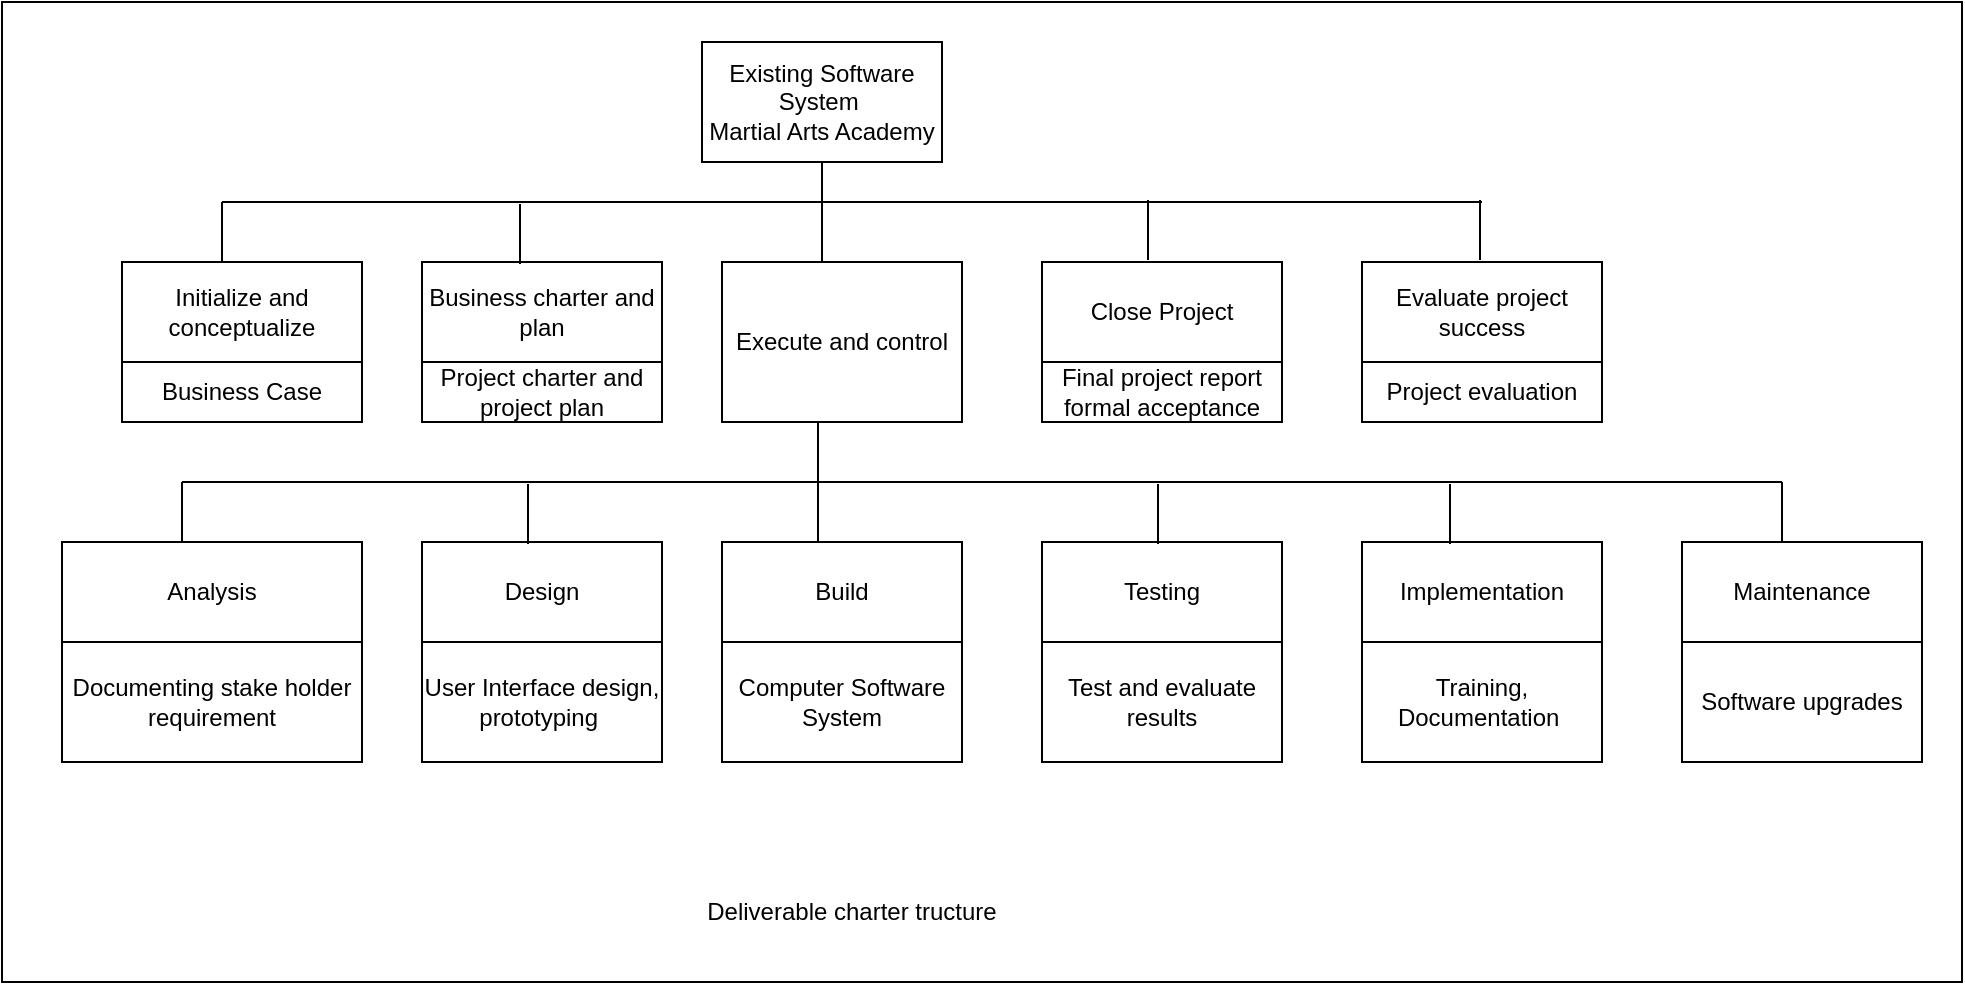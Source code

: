 <mxfile version="20.2.0" type="github">
  <diagram id="_v0U6XHrunSkltYkED8f" name="Page-1">
    <mxGraphModel dx="1422" dy="754" grid="1" gridSize="10" guides="1" tooltips="1" connect="1" arrows="1" fold="1" page="1" pageScale="1" pageWidth="850" pageHeight="1100" math="0" shadow="0">
      <root>
        <mxCell id="0" />
        <mxCell id="1" parent="0" />
        <mxCell id="Sih1Pf5mhUMgSErxuZL1-40" value="" style="rounded=0;whiteSpace=wrap;html=1;" parent="1" vertex="1">
          <mxGeometry x="30" y="120" width="980" height="490" as="geometry" />
        </mxCell>
        <mxCell id="Sih1Pf5mhUMgSErxuZL1-1" value="Existing Software System&amp;nbsp;&lt;br&gt;Martial Arts Academy" style="rounded=0;whiteSpace=wrap;html=1;" parent="1" vertex="1">
          <mxGeometry x="380" y="140" width="120" height="60" as="geometry" />
        </mxCell>
        <mxCell id="Sih1Pf5mhUMgSErxuZL1-2" value="Initialize and conceptualize" style="rounded=0;whiteSpace=wrap;html=1;" parent="1" vertex="1">
          <mxGeometry x="90" y="250" width="120" height="50" as="geometry" />
        </mxCell>
        <mxCell id="Sih1Pf5mhUMgSErxuZL1-4" value="Business Case" style="rounded=0;whiteSpace=wrap;html=1;" parent="1" vertex="1">
          <mxGeometry x="90" y="300" width="120" height="30" as="geometry" />
        </mxCell>
        <mxCell id="Sih1Pf5mhUMgSErxuZL1-6" value="Business charter and plan" style="rounded=0;whiteSpace=wrap;html=1;" parent="1" vertex="1">
          <mxGeometry x="240" y="250" width="120" height="50" as="geometry" />
        </mxCell>
        <mxCell id="Sih1Pf5mhUMgSErxuZL1-7" value="Project charter and project plan" style="rounded=0;whiteSpace=wrap;html=1;" parent="1" vertex="1">
          <mxGeometry x="240" y="300" width="120" height="30" as="geometry" />
        </mxCell>
        <mxCell id="Sih1Pf5mhUMgSErxuZL1-8" value="Execute and control" style="rounded=0;whiteSpace=wrap;html=1;" parent="1" vertex="1">
          <mxGeometry x="390" y="250" width="120" height="80" as="geometry" />
        </mxCell>
        <mxCell id="Sih1Pf5mhUMgSErxuZL1-10" value="Close Project" style="rounded=0;whiteSpace=wrap;html=1;" parent="1" vertex="1">
          <mxGeometry x="550" y="250" width="120" height="50" as="geometry" />
        </mxCell>
        <mxCell id="Sih1Pf5mhUMgSErxuZL1-11" value="Final project report formal acceptance" style="rounded=0;whiteSpace=wrap;html=1;" parent="1" vertex="1">
          <mxGeometry x="550" y="300" width="120" height="30" as="geometry" />
        </mxCell>
        <mxCell id="Sih1Pf5mhUMgSErxuZL1-12" value="Evaluate project success" style="rounded=0;whiteSpace=wrap;html=1;" parent="1" vertex="1">
          <mxGeometry x="710" y="250" width="120" height="50" as="geometry" />
        </mxCell>
        <mxCell id="Sih1Pf5mhUMgSErxuZL1-13" value="Project evaluation" style="rounded=0;whiteSpace=wrap;html=1;" parent="1" vertex="1">
          <mxGeometry x="710" y="300" width="120" height="30" as="geometry" />
        </mxCell>
        <mxCell id="Sih1Pf5mhUMgSErxuZL1-14" value="Analysis" style="rounded=0;whiteSpace=wrap;html=1;" parent="1" vertex="1">
          <mxGeometry x="60" y="390" width="150" height="50" as="geometry" />
        </mxCell>
        <mxCell id="Sih1Pf5mhUMgSErxuZL1-15" value="Documenting stake holder requirement" style="rounded=0;whiteSpace=wrap;html=1;" parent="1" vertex="1">
          <mxGeometry x="60" y="440" width="150" height="60" as="geometry" />
        </mxCell>
        <mxCell id="Sih1Pf5mhUMgSErxuZL1-16" value="Design" style="rounded=0;whiteSpace=wrap;html=1;" parent="1" vertex="1">
          <mxGeometry x="240" y="390" width="120" height="50" as="geometry" />
        </mxCell>
        <mxCell id="Sih1Pf5mhUMgSErxuZL1-17" value="User Interface design, prototyping&amp;nbsp;" style="rounded=0;whiteSpace=wrap;html=1;" parent="1" vertex="1">
          <mxGeometry x="240" y="440" width="120" height="60" as="geometry" />
        </mxCell>
        <mxCell id="Sih1Pf5mhUMgSErxuZL1-18" value="Build" style="rounded=0;whiteSpace=wrap;html=1;" parent="1" vertex="1">
          <mxGeometry x="390" y="390" width="120" height="50" as="geometry" />
        </mxCell>
        <mxCell id="Sih1Pf5mhUMgSErxuZL1-19" value="Testing" style="rounded=0;whiteSpace=wrap;html=1;" parent="1" vertex="1">
          <mxGeometry x="550" y="390" width="120" height="50" as="geometry" />
        </mxCell>
        <mxCell id="Sih1Pf5mhUMgSErxuZL1-20" value="Test and evaluate results" style="rounded=0;whiteSpace=wrap;html=1;" parent="1" vertex="1">
          <mxGeometry x="550" y="440" width="120" height="60" as="geometry" />
        </mxCell>
        <mxCell id="Sih1Pf5mhUMgSErxuZL1-21" value="Implementation" style="rounded=0;whiteSpace=wrap;html=1;" parent="1" vertex="1">
          <mxGeometry x="710" y="390" width="120" height="50" as="geometry" />
        </mxCell>
        <mxCell id="Sih1Pf5mhUMgSErxuZL1-22" value="Training, Documentation&amp;nbsp;" style="rounded=0;whiteSpace=wrap;html=1;" parent="1" vertex="1">
          <mxGeometry x="710" y="440" width="120" height="60" as="geometry" />
        </mxCell>
        <mxCell id="Sih1Pf5mhUMgSErxuZL1-23" value="Computer Software System" style="rounded=0;whiteSpace=wrap;html=1;" parent="1" vertex="1">
          <mxGeometry x="390" y="440" width="120" height="60" as="geometry" />
        </mxCell>
        <mxCell id="Sih1Pf5mhUMgSErxuZL1-24" value="" style="endArrow=none;html=1;rounded=0;" parent="1" source="Sih1Pf5mhUMgSErxuZL1-1" edge="1">
          <mxGeometry width="50" height="50" relative="1" as="geometry">
            <mxPoint x="440" y="250" as="sourcePoint" />
            <mxPoint x="440" y="250" as="targetPoint" />
          </mxGeometry>
        </mxCell>
        <mxCell id="Sih1Pf5mhUMgSErxuZL1-26" value="" style="endArrow=none;html=1;rounded=0;" parent="1" edge="1">
          <mxGeometry width="50" height="50" relative="1" as="geometry">
            <mxPoint x="140" y="220" as="sourcePoint" />
            <mxPoint x="770" y="220" as="targetPoint" />
          </mxGeometry>
        </mxCell>
        <mxCell id="Sih1Pf5mhUMgSErxuZL1-28" value="" style="endArrow=none;html=1;rounded=0;" parent="1" edge="1">
          <mxGeometry width="50" height="50" relative="1" as="geometry">
            <mxPoint x="140" y="250" as="sourcePoint" />
            <mxPoint x="140" y="220" as="targetPoint" />
          </mxGeometry>
        </mxCell>
        <mxCell id="Sih1Pf5mhUMgSErxuZL1-29" value="" style="endArrow=none;html=1;rounded=0;" parent="1" edge="1">
          <mxGeometry width="50" height="50" relative="1" as="geometry">
            <mxPoint x="289" y="251" as="sourcePoint" />
            <mxPoint x="289" y="221" as="targetPoint" />
          </mxGeometry>
        </mxCell>
        <mxCell id="Sih1Pf5mhUMgSErxuZL1-30" value="" style="endArrow=none;html=1;rounded=0;" parent="1" edge="1">
          <mxGeometry width="50" height="50" relative="1" as="geometry">
            <mxPoint x="769" y="249" as="sourcePoint" />
            <mxPoint x="769" y="219" as="targetPoint" />
          </mxGeometry>
        </mxCell>
        <mxCell id="Sih1Pf5mhUMgSErxuZL1-31" value="" style="endArrow=none;html=1;rounded=0;" parent="1" edge="1">
          <mxGeometry width="50" height="50" relative="1" as="geometry">
            <mxPoint x="603" y="249" as="sourcePoint" />
            <mxPoint x="603" y="219" as="targetPoint" />
          </mxGeometry>
        </mxCell>
        <mxCell id="Sih1Pf5mhUMgSErxuZL1-32" value="" style="endArrow=none;html=1;rounded=0;" parent="1" edge="1">
          <mxGeometry width="50" height="50" relative="1" as="geometry">
            <mxPoint x="120" y="360" as="sourcePoint" />
            <mxPoint x="920" y="360" as="targetPoint" />
          </mxGeometry>
        </mxCell>
        <mxCell id="Sih1Pf5mhUMgSErxuZL1-33" value="" style="endArrow=none;html=1;rounded=0;" parent="1" edge="1">
          <mxGeometry width="50" height="50" relative="1" as="geometry">
            <mxPoint x="120" y="390" as="sourcePoint" />
            <mxPoint x="120" y="360" as="targetPoint" />
          </mxGeometry>
        </mxCell>
        <mxCell id="Sih1Pf5mhUMgSErxuZL1-34" value="" style="endArrow=none;html=1;rounded=0;" parent="1" edge="1">
          <mxGeometry width="50" height="50" relative="1" as="geometry">
            <mxPoint x="438" y="360.0" as="sourcePoint" />
            <mxPoint x="438" y="330.0" as="targetPoint" />
          </mxGeometry>
        </mxCell>
        <mxCell id="Sih1Pf5mhUMgSErxuZL1-35" value="" style="endArrow=none;html=1;rounded=0;" parent="1" edge="1">
          <mxGeometry width="50" height="50" relative="1" as="geometry">
            <mxPoint x="754" y="391.0" as="sourcePoint" />
            <mxPoint x="754" y="361.0" as="targetPoint" />
          </mxGeometry>
        </mxCell>
        <mxCell id="Sih1Pf5mhUMgSErxuZL1-36" value="" style="endArrow=none;html=1;rounded=0;" parent="1" edge="1">
          <mxGeometry width="50" height="50" relative="1" as="geometry">
            <mxPoint x="608" y="391.0" as="sourcePoint" />
            <mxPoint x="608" y="361.0" as="targetPoint" />
          </mxGeometry>
        </mxCell>
        <mxCell id="Sih1Pf5mhUMgSErxuZL1-37" value="" style="endArrow=none;html=1;rounded=0;" parent="1" edge="1">
          <mxGeometry width="50" height="50" relative="1" as="geometry">
            <mxPoint x="293" y="391.0" as="sourcePoint" />
            <mxPoint x="293" y="361.0" as="targetPoint" />
          </mxGeometry>
        </mxCell>
        <mxCell id="Sih1Pf5mhUMgSErxuZL1-38" value="" style="endArrow=none;html=1;rounded=0;" parent="1" edge="1">
          <mxGeometry width="50" height="50" relative="1" as="geometry">
            <mxPoint x="438" y="390.0" as="sourcePoint" />
            <mxPoint x="438" y="360.0" as="targetPoint" />
          </mxGeometry>
        </mxCell>
        <mxCell id="Sih1Pf5mhUMgSErxuZL1-39" value="Deliverable charter tructure" style="text;html=1;strokeColor=none;fillColor=none;align=center;verticalAlign=middle;whiteSpace=wrap;rounded=0;" parent="1" vertex="1">
          <mxGeometry x="360" y="560" width="190" height="30" as="geometry" />
        </mxCell>
        <mxCell id="mArkjWxA3VDJdQjTRHFx-1" value="Maintenance" style="rounded=0;whiteSpace=wrap;html=1;" vertex="1" parent="1">
          <mxGeometry x="870" y="390" width="120" height="50" as="geometry" />
        </mxCell>
        <mxCell id="mArkjWxA3VDJdQjTRHFx-2" value="Software upgrades" style="rounded=0;whiteSpace=wrap;html=1;" vertex="1" parent="1">
          <mxGeometry x="870" y="440" width="120" height="60" as="geometry" />
        </mxCell>
        <mxCell id="mArkjWxA3VDJdQjTRHFx-5" value="" style="endArrow=none;html=1;rounded=0;" edge="1" parent="1">
          <mxGeometry width="50" height="50" relative="1" as="geometry">
            <mxPoint x="920" y="390" as="sourcePoint" />
            <mxPoint x="920" y="360" as="targetPoint" />
          </mxGeometry>
        </mxCell>
      </root>
    </mxGraphModel>
  </diagram>
</mxfile>
